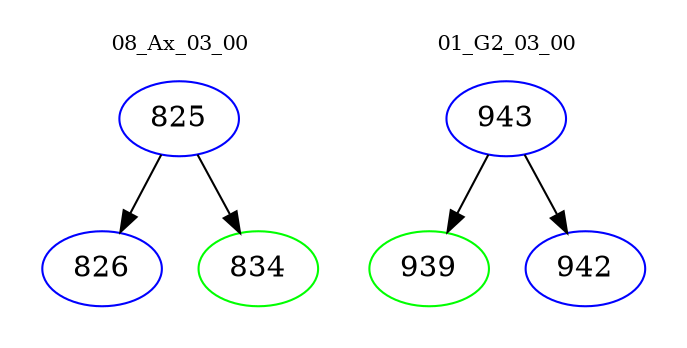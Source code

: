 digraph{
subgraph cluster_0 {
color = white
label = "08_Ax_03_00";
fontsize=10;
T0_825 [label="825", color="blue"]
T0_825 -> T0_826 [color="black"]
T0_826 [label="826", color="blue"]
T0_825 -> T0_834 [color="black"]
T0_834 [label="834", color="green"]
}
subgraph cluster_1 {
color = white
label = "01_G2_03_00";
fontsize=10;
T1_943 [label="943", color="blue"]
T1_943 -> T1_939 [color="black"]
T1_939 [label="939", color="green"]
T1_943 -> T1_942 [color="black"]
T1_942 [label="942", color="blue"]
}
}
